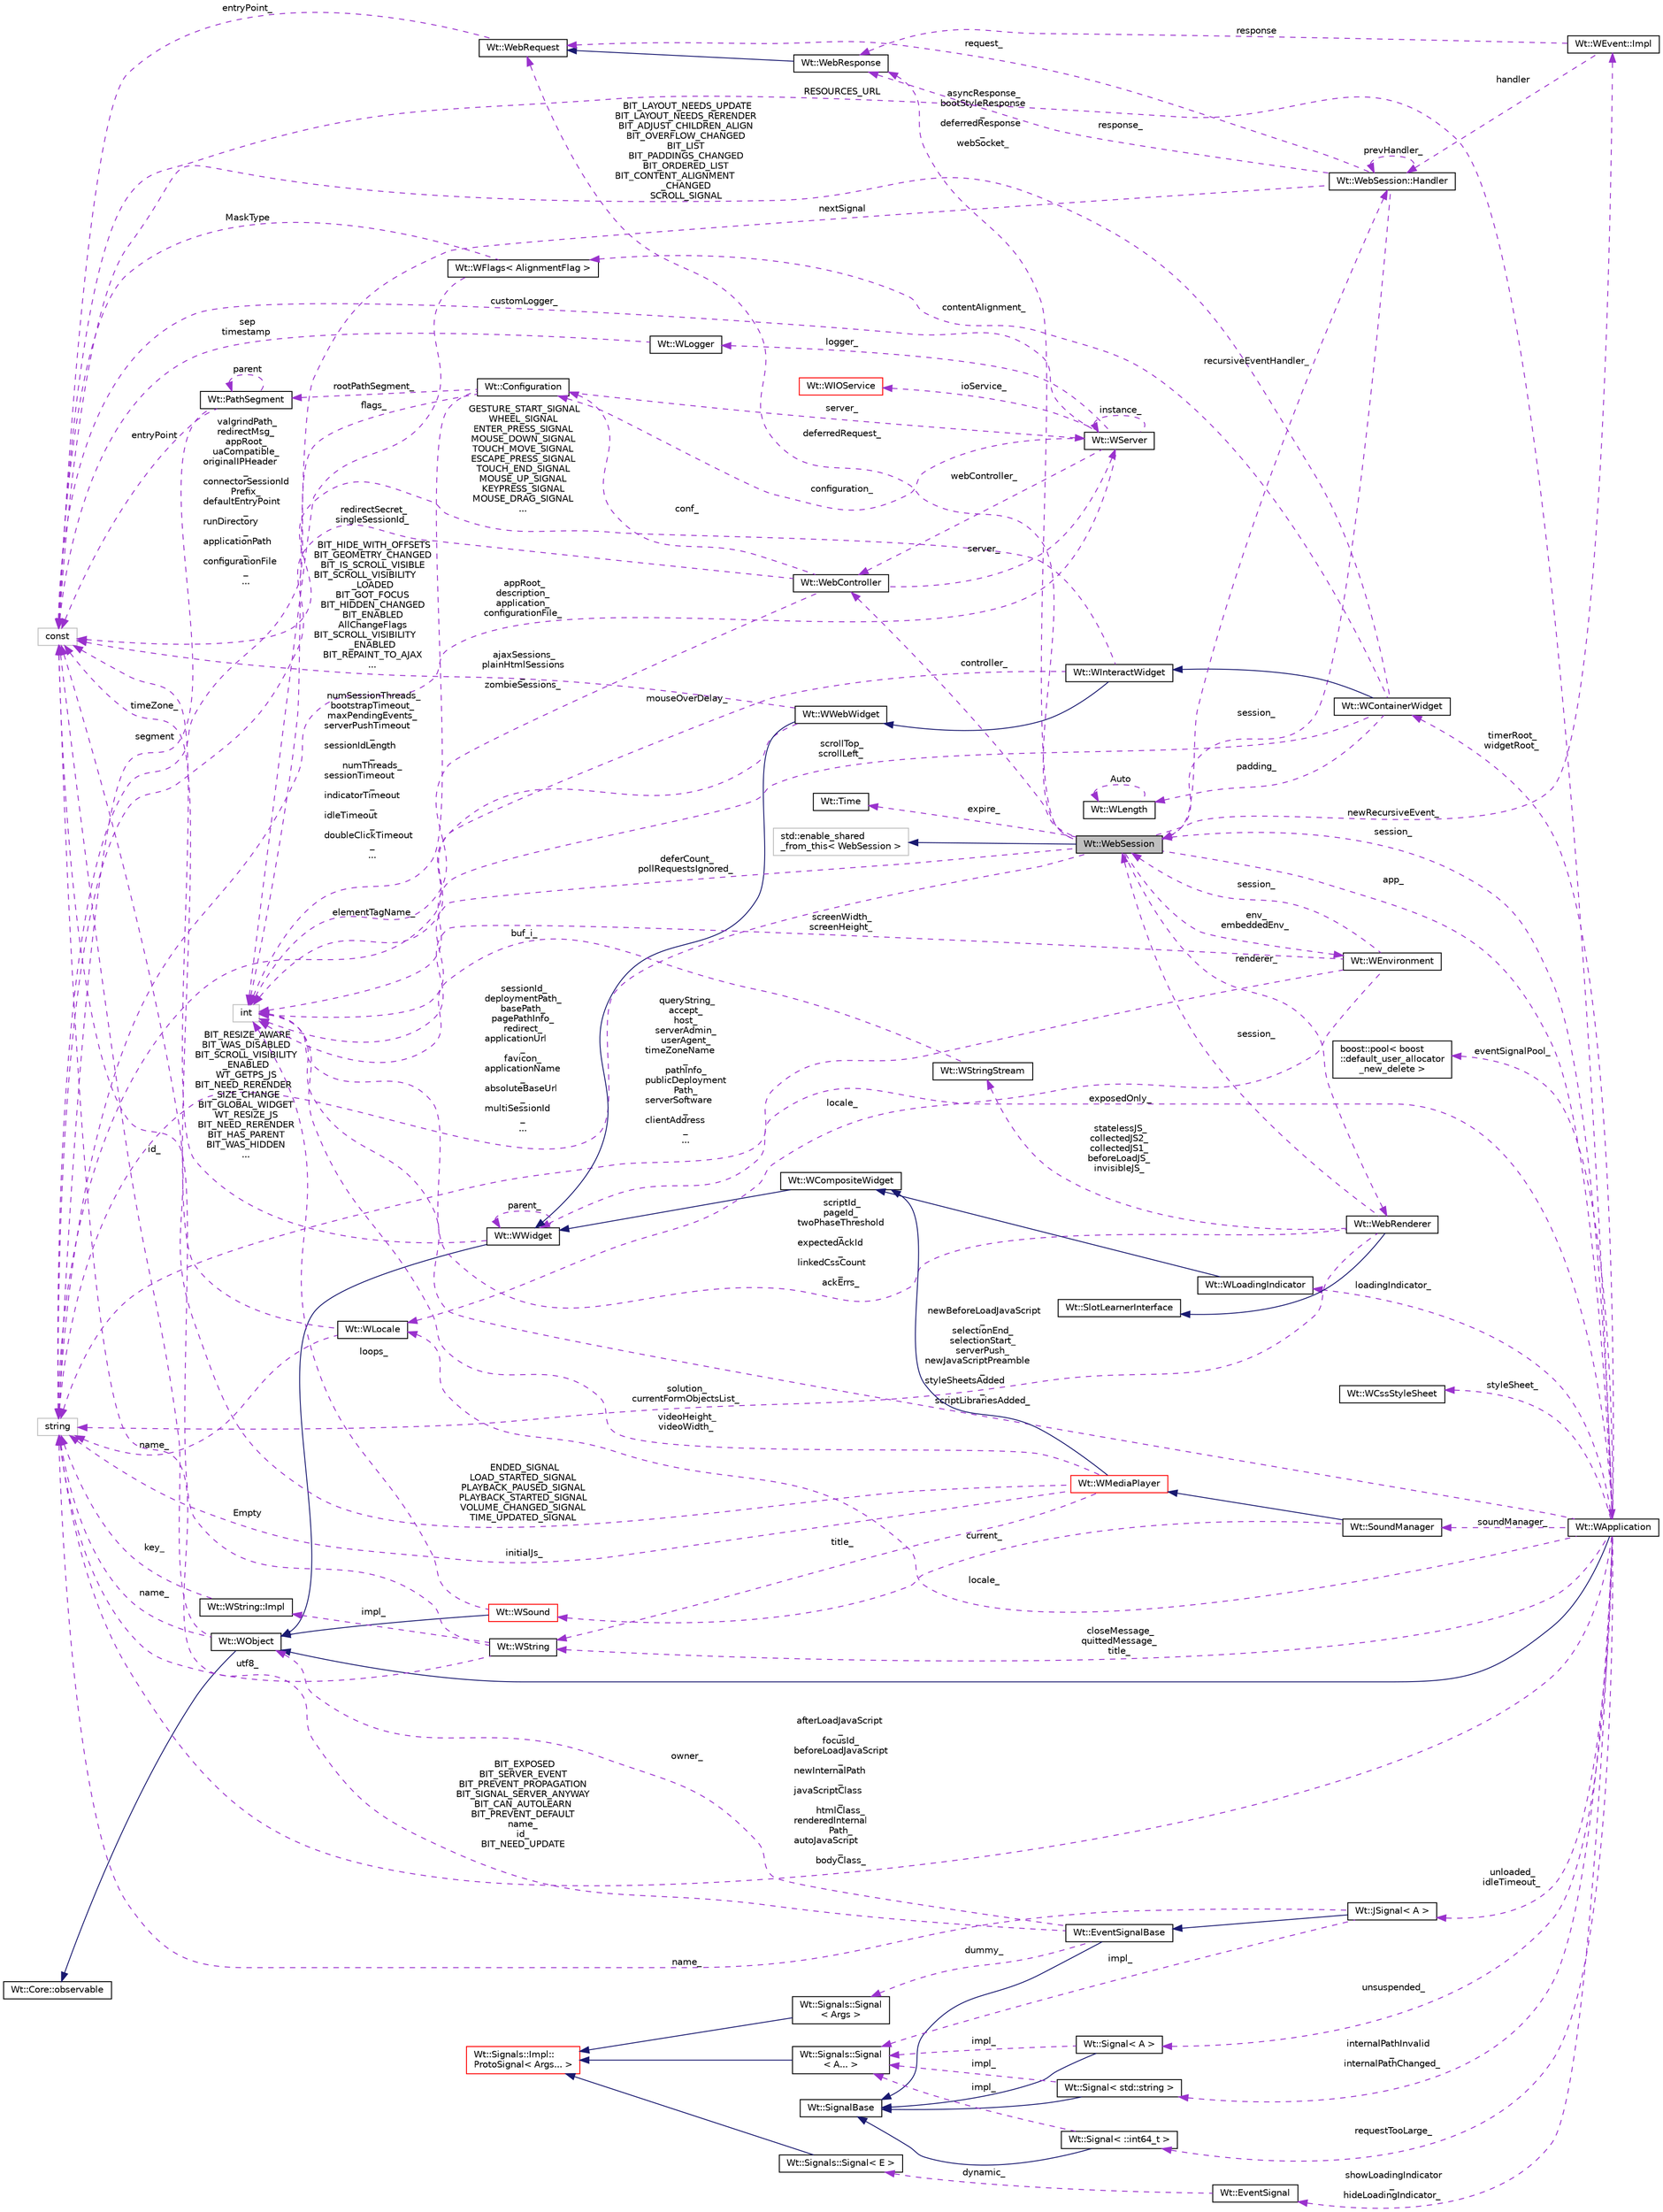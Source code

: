 digraph "Wt::WebSession"
{
 // LATEX_PDF_SIZE
  edge [fontname="Helvetica",fontsize="10",labelfontname="Helvetica",labelfontsize="10"];
  node [fontname="Helvetica",fontsize="10",shape=record];
  rankdir="LR";
  Node1 [label="Wt::WebSession",height=0.2,width=0.4,color="black", fillcolor="grey75", style="filled", fontcolor="black",tooltip=" "];
  Node2 -> Node1 [dir="back",color="midnightblue",fontsize="10",style="solid",fontname="Helvetica"];
  Node2 [label="std::enable_shared\l_from_this\< WebSession \>",height=0.2,width=0.4,color="grey75", fillcolor="white", style="filled",tooltip=" "];
  Node3 -> Node1 [dir="back",color="darkorchid3",fontsize="10",style="dashed",label=" app_" ,fontname="Helvetica"];
  Node3 [label="Wt::WApplication",height=0.2,width=0.4,color="black", fillcolor="white", style="filled",URL="$classWt_1_1WApplication.html",tooltip="Represents an application instance for a single session."];
  Node4 -> Node3 [dir="back",color="midnightblue",fontsize="10",style="solid",fontname="Helvetica"];
  Node4 [label="Wt::WObject",height=0.2,width=0.4,color="black", fillcolor="white", style="filled",URL="$classWt_1_1WObject.html",tooltip="A base class for objects that participate in the signal/slot system."];
  Node5 -> Node4 [dir="back",color="midnightblue",fontsize="10",style="solid",fontname="Helvetica"];
  Node5 [label="Wt::Core::observable",height=0.2,width=0.4,color="black", fillcolor="white", style="filled",URL="$classWt_1_1Core_1_1observable.html",tooltip="A base class for objects whose life-time can be tracked."];
  Node6 -> Node4 [dir="back",color="darkorchid3",fontsize="10",style="dashed",label=" name_" ,fontname="Helvetica"];
  Node6 [label="string",height=0.2,width=0.4,color="grey75", fillcolor="white", style="filled",tooltip=" "];
  Node7 -> Node4 [dir="back",color="darkorchid3",fontsize="10",style="dashed",label=" id_" ,fontname="Helvetica"];
  Node7 [label="const",height=0.2,width=0.4,color="grey75", fillcolor="white", style="filled",tooltip=" "];
  Node8 -> Node3 [dir="back",color="darkorchid3",fontsize="10",style="dashed",label=" timerRoot_\nwidgetRoot_" ,fontname="Helvetica"];
  Node8 [label="Wt::WContainerWidget",height=0.2,width=0.4,color="black", fillcolor="white", style="filled",URL="$classWt_1_1WContainerWidget.html",tooltip="A widget that holds and manages child widgets."];
  Node9 -> Node8 [dir="back",color="midnightblue",fontsize="10",style="solid",fontname="Helvetica"];
  Node9 [label="Wt::WInteractWidget",height=0.2,width=0.4,color="black", fillcolor="white", style="filled",URL="$classWt_1_1WInteractWidget.html",tooltip="An abstract widget that can receive user-interface interaction."];
  Node10 -> Node9 [dir="back",color="midnightblue",fontsize="10",style="solid",fontname="Helvetica"];
  Node10 [label="Wt::WWebWidget",height=0.2,width=0.4,color="black", fillcolor="white", style="filled",URL="$classWt_1_1WWebWidget.html",tooltip="A base class for widgets with an HTML counterpart."];
  Node11 -> Node10 [dir="back",color="midnightblue",fontsize="10",style="solid",fontname="Helvetica"];
  Node11 [label="Wt::WWidget",height=0.2,width=0.4,color="black", fillcolor="white", style="filled",URL="$classWt_1_1WWidget.html",tooltip="The abstract base class for a user-interface component."];
  Node4 -> Node11 [dir="back",color="midnightblue",fontsize="10",style="solid",fontname="Helvetica"];
  Node11 -> Node11 [dir="back",color="darkorchid3",fontsize="10",style="dashed",label=" parent_" ,fontname="Helvetica"];
  Node7 -> Node11 [dir="back",color="darkorchid3",fontsize="10",style="dashed",label=" BIT_RESIZE_AWARE\nBIT_WAS_DISABLED\nBIT_SCROLL_VISIBILITY\l_ENABLED\nWT_GETPS_JS\nBIT_NEED_RERENDER\l_SIZE_CHANGE\nBIT_GLOBAL_WIDGET\nWT_RESIZE_JS\nBIT_NEED_RERENDER\nBIT_HAS_PARENT\nBIT_WAS_HIDDEN\n..." ,fontname="Helvetica"];
  Node6 -> Node10 [dir="back",color="darkorchid3",fontsize="10",style="dashed",label=" elementTagName_" ,fontname="Helvetica"];
  Node7 -> Node10 [dir="back",color="darkorchid3",fontsize="10",style="dashed",label=" BIT_HIDE_WITH_OFFSETS\nBIT_GEOMETRY_CHANGED\nBIT_IS_SCROLL_VISIBLE\nBIT_SCROLL_VISIBILITY\l_LOADED\nBIT_GOT_FOCUS\nBIT_HIDDEN_CHANGED\nBIT_ENABLED\nAllChangeFlags\nBIT_SCROLL_VISIBILITY\l_ENABLED\nBIT_REPAINT_TO_AJAX\n..." ,fontname="Helvetica"];
  Node12 -> Node9 [dir="back",color="darkorchid3",fontsize="10",style="dashed",label=" mouseOverDelay_" ,fontname="Helvetica"];
  Node12 [label="int",height=0.2,width=0.4,color="grey75", fillcolor="white", style="filled",tooltip=" "];
  Node7 -> Node9 [dir="back",color="darkorchid3",fontsize="10",style="dashed",label=" GESTURE_START_SIGNAL\nWHEEL_SIGNAL\nENTER_PRESS_SIGNAL\nMOUSE_DOWN_SIGNAL\nTOUCH_MOVE_SIGNAL\nESCAPE_PRESS_SIGNAL\nTOUCH_END_SIGNAL\nMOUSE_UP_SIGNAL\nKEYPRESS_SIGNAL\nMOUSE_DRAG_SIGNAL\n..." ,fontname="Helvetica"];
  Node12 -> Node8 [dir="back",color="darkorchid3",fontsize="10",style="dashed",label=" scrollTop_\nscrollLeft_" ,fontname="Helvetica"];
  Node13 -> Node8 [dir="back",color="darkorchid3",fontsize="10",style="dashed",label=" contentAlignment_" ,fontname="Helvetica"];
  Node13 [label="Wt::WFlags\< AlignmentFlag \>",height=0.2,width=0.4,color="black", fillcolor="white", style="filled",URL="$classWt_1_1WFlags.html",tooltip=" "];
  Node12 -> Node13 [dir="back",color="darkorchid3",fontsize="10",style="dashed",label=" flags_" ,fontname="Helvetica"];
  Node7 -> Node13 [dir="back",color="darkorchid3",fontsize="10",style="dashed",label=" MaskType" ,fontname="Helvetica"];
  Node14 -> Node8 [dir="back",color="darkorchid3",fontsize="10",style="dashed",label=" padding_" ,fontname="Helvetica"];
  Node14 [label="Wt::WLength",height=0.2,width=0.4,color="black", fillcolor="white", style="filled",URL="$classWt_1_1WLength.html",tooltip="A value class that describes a CSS length."];
  Node14 -> Node14 [dir="back",color="darkorchid3",fontsize="10",style="dashed",label=" Auto" ,fontname="Helvetica"];
  Node7 -> Node8 [dir="back",color="darkorchid3",fontsize="10",style="dashed",label=" BIT_LAYOUT_NEEDS_UPDATE\nBIT_LAYOUT_NEEDS_RERENDER\nBIT_ADJUST_CHILDREN_ALIGN\nBIT_OVERFLOW_CHANGED\nBIT_LIST\nBIT_PADDINGS_CHANGED\nBIT_ORDERED_LIST\nBIT_CONTENT_ALIGNMENT\l_CHANGED\nSCROLL_SIGNAL" ,fontname="Helvetica"];
  Node15 -> Node3 [dir="back",color="darkorchid3",fontsize="10",style="dashed",label=" unsuspended_" ,fontname="Helvetica"];
  Node15 [label="Wt::Signal\< A \>",height=0.2,width=0.4,color="black", fillcolor="white", style="filled",URL="$classWt_1_1Signal.html",tooltip="A signal that propagates events to listeners."];
  Node16 -> Node15 [dir="back",color="midnightblue",fontsize="10",style="solid",fontname="Helvetica"];
  Node16 [label="Wt::SignalBase",height=0.2,width=0.4,color="black", fillcolor="white", style="filled",URL="$classWt_1_1SignalBase.html",tooltip="Abstract base class of a signal."];
  Node17 -> Node15 [dir="back",color="darkorchid3",fontsize="10",style="dashed",label=" impl_" ,fontname="Helvetica"];
  Node17 [label="Wt::Signals::Signal\l\< A... \>",height=0.2,width=0.4,color="black", fillcolor="white", style="filled",URL="$structWt_1_1Signals_1_1Signal.html",tooltip=" "];
  Node18 -> Node17 [dir="back",color="midnightblue",fontsize="10",style="solid",fontname="Helvetica"];
  Node18 [label="Wt::Signals::Impl::\lProtoSignal\< Args... \>",height=0.2,width=0.4,color="red", fillcolor="white", style="filled",URL="$classWt_1_1Signals_1_1Impl_1_1ProtoSignal.html",tooltip=" "];
  Node1 -> Node3 [dir="back",color="darkorchid3",fontsize="10",style="dashed",label=" session_" ,fontname="Helvetica"];
  Node24 -> Node3 [dir="back",color="darkorchid3",fontsize="10",style="dashed",label=" closeMessage_\nquittedMessage_\ntitle_" ,fontname="Helvetica"];
  Node24 [label="Wt::WString",height=0.2,width=0.4,color="black", fillcolor="white", style="filled",URL="$classWt_1_1WString.html",tooltip="A value class which describes a locale-aware unicode string."];
  Node25 -> Node24 [dir="back",color="darkorchid3",fontsize="10",style="dashed",label=" impl_" ,fontname="Helvetica"];
  Node25 [label="Wt::WString::Impl",height=0.2,width=0.4,color="black", fillcolor="white", style="filled",URL="$structWt_1_1WString_1_1Impl.html",tooltip=" "];
  Node6 -> Node25 [dir="back",color="darkorchid3",fontsize="10",style="dashed",label=" key_" ,fontname="Helvetica"];
  Node6 -> Node24 [dir="back",color="darkorchid3",fontsize="10",style="dashed",label=" utf8_" ,fontname="Helvetica"];
  Node7 -> Node24 [dir="back",color="darkorchid3",fontsize="10",style="dashed",label=" Empty" ,fontname="Helvetica"];
  Node26 -> Node3 [dir="back",color="darkorchid3",fontsize="10",style="dashed",label=" showLoadingIndicator\l_\nhideLoadingIndicator_" ,fontname="Helvetica"];
  Node26 [label="Wt::EventSignal",height=0.2,width=0.4,color="black", fillcolor="white", style="filled",URL="$classWt_1_1EventSignal.html",tooltip="A signal that conveys user-interface events."];
  Node27 -> Node26 [dir="back",color="darkorchid3",fontsize="10",style="dashed",label=" dynamic_" ,fontname="Helvetica"];
  Node27 [label="Wt::Signals::Signal\< E \>",height=0.2,width=0.4,color="black", fillcolor="white", style="filled",URL="$structWt_1_1Signals_1_1Signal.html",tooltip=" "];
  Node18 -> Node27 [dir="back",color="midnightblue",fontsize="10",style="solid",fontname="Helvetica"];
  Node28 -> Node3 [dir="back",color="darkorchid3",fontsize="10",style="dashed",label=" eventSignalPool_" ,fontname="Helvetica"];
  Node28 [label="boost::pool\< boost\l::default_user_allocator\l_new_delete \>",height=0.2,width=0.4,color="black", fillcolor="white", style="filled",URL="$classboost_1_1pool.html",tooltip=" "];
  Node29 -> Node3 [dir="back",color="darkorchid3",fontsize="10",style="dashed",label=" locale_" ,fontname="Helvetica"];
  Node29 [label="Wt::WLocale",height=0.2,width=0.4,color="black", fillcolor="white", style="filled",URL="$classWt_1_1WLocale.html",tooltip="A locale."];
  Node6 -> Node29 [dir="back",color="darkorchid3",fontsize="10",style="dashed",label=" name_" ,fontname="Helvetica"];
  Node7 -> Node29 [dir="back",color="darkorchid3",fontsize="10",style="dashed",label=" timeZone_" ,fontname="Helvetica"];
  Node30 -> Node3 [dir="back",color="darkorchid3",fontsize="10",style="dashed",label=" unloaded_\nidleTimeout_" ,fontname="Helvetica"];
  Node30 [label="Wt::JSignal\< A \>",height=0.2,width=0.4,color="black", fillcolor="white", style="filled",URL="$classWt_1_1JSignal.html",tooltip="A signal to relay JavaScript to C++ calls."];
  Node31 -> Node30 [dir="back",color="midnightblue",fontsize="10",style="solid",fontname="Helvetica"];
  Node31 [label="Wt::EventSignalBase",height=0.2,width=0.4,color="black", fillcolor="white", style="filled",URL="$classWt_1_1EventSignalBase.html",tooltip="Abstract base class of an event signal."];
  Node16 -> Node31 [dir="back",color="midnightblue",fontsize="10",style="solid",fontname="Helvetica"];
  Node4 -> Node31 [dir="back",color="darkorchid3",fontsize="10",style="dashed",label=" owner_" ,fontname="Helvetica"];
  Node32 -> Node31 [dir="back",color="darkorchid3",fontsize="10",style="dashed",label=" dummy_" ,fontname="Helvetica"];
  Node32 [label="Wt::Signals::Signal\l\< Args \>",height=0.2,width=0.4,color="black", fillcolor="white", style="filled",URL="$structWt_1_1Signals_1_1Signal.html",tooltip=" "];
  Node18 -> Node32 [dir="back",color="midnightblue",fontsize="10",style="solid",fontname="Helvetica"];
  Node7 -> Node31 [dir="back",color="darkorchid3",fontsize="10",style="dashed",label=" BIT_EXPOSED\nBIT_SERVER_EVENT\nBIT_PREVENT_PROPAGATION\nBIT_SIGNAL_SERVER_ANYWAY\nBIT_CAN_AUTOLEARN\nBIT_PREVENT_DEFAULT\nname_\nid_\nBIT_NEED_UPDATE" ,fontname="Helvetica"];
  Node6 -> Node30 [dir="back",color="darkorchid3",fontsize="10",style="dashed",label=" name_" ,fontname="Helvetica"];
  Node17 -> Node30 [dir="back",color="darkorchid3",fontsize="10",style="dashed",label=" impl_" ,fontname="Helvetica"];
  Node33 -> Node3 [dir="back",color="darkorchid3",fontsize="10",style="dashed",label=" loadingIndicator_" ,fontname="Helvetica"];
  Node33 [label="Wt::WLoadingIndicator",height=0.2,width=0.4,color="black", fillcolor="white", style="filled",URL="$classWt_1_1WLoadingIndicator.html",tooltip="An abstract interface for a loading indicator."];
  Node34 -> Node33 [dir="back",color="midnightblue",fontsize="10",style="solid",fontname="Helvetica"];
  Node34 [label="Wt::WCompositeWidget",height=0.2,width=0.4,color="black", fillcolor="white", style="filled",URL="$classWt_1_1WCompositeWidget.html",tooltip="A widget that hides the implementation of composite widgets."];
  Node11 -> Node34 [dir="back",color="midnightblue",fontsize="10",style="solid",fontname="Helvetica"];
  Node35 -> Node3 [dir="back",color="darkorchid3",fontsize="10",style="dashed",label=" styleSheet_" ,fontname="Helvetica"];
  Node35 [label="Wt::WCssStyleSheet",height=0.2,width=0.4,color="black", fillcolor="white", style="filled",URL="$classWt_1_1WCssStyleSheet.html",tooltip="A CSS style sheet."];
  Node36 -> Node3 [dir="back",color="darkorchid3",fontsize="10",style="dashed",label=" internalPathInvalid\l_\ninternalPathChanged_" ,fontname="Helvetica"];
  Node36 [label="Wt::Signal\< std::string \>",height=0.2,width=0.4,color="black", fillcolor="white", style="filled",URL="$classWt_1_1Signal.html",tooltip=" "];
  Node16 -> Node36 [dir="back",color="midnightblue",fontsize="10",style="solid",fontname="Helvetica"];
  Node17 -> Node36 [dir="back",color="darkorchid3",fontsize="10",style="dashed",label=" impl_" ,fontname="Helvetica"];
  Node37 -> Node3 [dir="back",color="darkorchid3",fontsize="10",style="dashed",label=" requestTooLarge_" ,fontname="Helvetica"];
  Node37 [label="Wt::Signal\< ::int64_t \>",height=0.2,width=0.4,color="black", fillcolor="white", style="filled",URL="$classWt_1_1Signal.html",tooltip=" "];
  Node16 -> Node37 [dir="back",color="midnightblue",fontsize="10",style="solid",fontname="Helvetica"];
  Node17 -> Node37 [dir="back",color="darkorchid3",fontsize="10",style="dashed",label=" impl_" ,fontname="Helvetica"];
  Node12 -> Node3 [dir="back",color="darkorchid3",fontsize="10",style="dashed",label=" newBeforeLoadJavaScript\l_\nselectionEnd_\nselectionStart_\nserverPush_\nnewJavaScriptPreamble\l_\nstyleSheetsAdded\l_\nscriptLibrariesAdded_" ,fontname="Helvetica"];
  Node38 -> Node3 [dir="back",color="darkorchid3",fontsize="10",style="dashed",label=" soundManager_" ,fontname="Helvetica"];
  Node38 [label="Wt::SoundManager",height=0.2,width=0.4,color="black", fillcolor="white", style="filled",URL="$classWt_1_1SoundManager.html",tooltip=" "];
  Node39 -> Node38 [dir="back",color="midnightblue",fontsize="10",style="solid",fontname="Helvetica"];
  Node39 [label="Wt::WMediaPlayer",height=0.2,width=0.4,color="red", fillcolor="white", style="filled",URL="$classWt_1_1WMediaPlayer.html",tooltip="A media player."];
  Node34 -> Node39 [dir="back",color="midnightblue",fontsize="10",style="solid",fontname="Helvetica"];
  Node24 -> Node39 [dir="back",color="darkorchid3",fontsize="10",style="dashed",label=" title_" ,fontname="Helvetica"];
  Node12 -> Node39 [dir="back",color="darkorchid3",fontsize="10",style="dashed",label=" videoHeight_\nvideoWidth_" ,fontname="Helvetica"];
  Node6 -> Node39 [dir="back",color="darkorchid3",fontsize="10",style="dashed",label=" initialJs_" ,fontname="Helvetica"];
  Node7 -> Node39 [dir="back",color="darkorchid3",fontsize="10",style="dashed",label=" ENDED_SIGNAL\nLOAD_STARTED_SIGNAL\nPLAYBACK_PAUSED_SIGNAL\nPLAYBACK_STARTED_SIGNAL\nVOLUME_CHANGED_SIGNAL\nTIME_UPDATED_SIGNAL" ,fontname="Helvetica"];
  Node47 -> Node38 [dir="back",color="darkorchid3",fontsize="10",style="dashed",label=" current_" ,fontname="Helvetica"];
  Node47 [label="Wt::WSound",height=0.2,width=0.4,color="red", fillcolor="white", style="filled",URL="$classWt_1_1WSound.html",tooltip="A value class to play a sound effect."];
  Node4 -> Node47 [dir="back",color="midnightblue",fontsize="10",style="solid",fontname="Helvetica"];
  Node12 -> Node47 [dir="back",color="darkorchid3",fontsize="10",style="dashed",label=" loops_" ,fontname="Helvetica"];
  Node11 -> Node3 [dir="back",color="darkorchid3",fontsize="10",style="dashed",label=" exposedOnly_" ,fontname="Helvetica"];
  Node6 -> Node3 [dir="back",color="darkorchid3",fontsize="10",style="dashed",label=" afterLoadJavaScript\l_\nfocusId_\nbeforeLoadJavaScript\l_\nnewInternalPath\l_\njavaScriptClass\l_\nhtmlClass_\nrenderedInternal\lPath_\nautoJavaScript\l_\nbodyClass_" ,fontname="Helvetica"];
  Node7 -> Node3 [dir="back",color="darkorchid3",fontsize="10",style="dashed",label=" RESOURCES_URL" ,fontname="Helvetica"];
  Node49 -> Node1 [dir="back",color="darkorchid3",fontsize="10",style="dashed",label=" env_\nembeddedEnv_" ,fontname="Helvetica"];
  Node49 [label="Wt::WEnvironment",height=0.2,width=0.4,color="black", fillcolor="white", style="filled",URL="$classWt_1_1WEnvironment.html",tooltip="A class that captures information on the application environment."];
  Node1 -> Node49 [dir="back",color="darkorchid3",fontsize="10",style="dashed",label=" session_" ,fontname="Helvetica"];
  Node29 -> Node49 [dir="back",color="darkorchid3",fontsize="10",style="dashed",label=" locale_" ,fontname="Helvetica"];
  Node12 -> Node49 [dir="back",color="darkorchid3",fontsize="10",style="dashed",label=" screenWidth_\nscreenHeight_" ,fontname="Helvetica"];
  Node6 -> Node49 [dir="back",color="darkorchid3",fontsize="10",style="dashed",label=" queryString_\naccept_\nhost_\nserverAdmin_\nuserAgent_\ntimeZoneName\l_\npathInfo_\npublicDeployment\lPath_\nserverSoftware\l_\nclientAddress\l_\n..." ,fontname="Helvetica"];
  Node50 -> Node1 [dir="back",color="darkorchid3",fontsize="10",style="dashed",label=" deferredRequest_" ,fontname="Helvetica"];
  Node50 [label="Wt::WebRequest",height=0.2,width=0.4,color="black", fillcolor="white", style="filled",URL="$classWt_1_1WebRequest.html",tooltip=" "];
  Node7 -> Node50 [dir="back",color="darkorchid3",fontsize="10",style="dashed",label=" entryPoint_" ,fontname="Helvetica"];
  Node51 -> Node1 [dir="back",color="darkorchid3",fontsize="10",style="dashed",label=" renderer_" ,fontname="Helvetica"];
  Node51 [label="Wt::WebRenderer",height=0.2,width=0.4,color="black", fillcolor="white", style="filled",URL="$classWt_1_1WebRenderer.html",tooltip=" "];
  Node52 -> Node51 [dir="back",color="midnightblue",fontsize="10",style="solid",fontname="Helvetica"];
  Node52 [label="Wt::SlotLearnerInterface",height=0.2,width=0.4,color="black", fillcolor="white", style="filled",URL="$classWt_1_1SlotLearnerInterface.html",tooltip=" "];
  Node1 -> Node51 [dir="back",color="darkorchid3",fontsize="10",style="dashed",label=" session_" ,fontname="Helvetica"];
  Node12 -> Node51 [dir="back",color="darkorchid3",fontsize="10",style="dashed",label=" scriptId_\npageId_\ntwoPhaseThreshold\l_\nexpectedAckId\l_\nlinkedCssCount\l_\nackErrs_" ,fontname="Helvetica"];
  Node6 -> Node51 [dir="back",color="darkorchid3",fontsize="10",style="dashed",label=" solution_\ncurrentFormObjectsList_" ,fontname="Helvetica"];
  Node53 -> Node51 [dir="back",color="darkorchid3",fontsize="10",style="dashed",label=" statelessJS_\ncollectedJS2_\ncollectedJS1_\nbeforeLoadJS_\ninvisibleJS_" ,fontname="Helvetica"];
  Node53 [label="Wt::WStringStream",height=0.2,width=0.4,color="black", fillcolor="white", style="filled",URL="$classWt_1_1WStringStream.html",tooltip=" "];
  Node12 -> Node53 [dir="back",color="darkorchid3",fontsize="10",style="dashed",label=" buf_i_" ,fontname="Helvetica"];
  Node54 -> Node1 [dir="back",color="darkorchid3",fontsize="10",style="dashed",label=" newRecursiveEvent_" ,fontname="Helvetica"];
  Node54 [label="Wt::WEvent::Impl",height=0.2,width=0.4,color="black", fillcolor="white", style="filled",URL="$structWt_1_1WEvent_1_1Impl.html",tooltip=" "];
  Node55 -> Node54 [dir="back",color="darkorchid3",fontsize="10",style="dashed",label=" response" ,fontname="Helvetica"];
  Node55 [label="Wt::WebResponse",height=0.2,width=0.4,color="black", fillcolor="white", style="filled",URL="$classWt_1_1WebResponse.html",tooltip=" "];
  Node50 -> Node55 [dir="back",color="midnightblue",fontsize="10",style="solid",fontname="Helvetica"];
  Node56 -> Node54 [dir="back",color="darkorchid3",fontsize="10",style="dashed",label=" handler" ,fontname="Helvetica"];
  Node56 [label="Wt::WebSession::Handler",height=0.2,width=0.4,color="black", fillcolor="white", style="filled",URL="$classWt_1_1WebSession_1_1Handler.html",tooltip=" "];
  Node50 -> Node56 [dir="back",color="darkorchid3",fontsize="10",style="dashed",label=" request_" ,fontname="Helvetica"];
  Node1 -> Node56 [dir="back",color="darkorchid3",fontsize="10",style="dashed",label=" session_" ,fontname="Helvetica"];
  Node55 -> Node56 [dir="back",color="darkorchid3",fontsize="10",style="dashed",label=" response_" ,fontname="Helvetica"];
  Node12 -> Node56 [dir="back",color="darkorchid3",fontsize="10",style="dashed",label=" nextSignal" ,fontname="Helvetica"];
  Node56 -> Node56 [dir="back",color="darkorchid3",fontsize="10",style="dashed",label=" prevHandler_" ,fontname="Helvetica"];
  Node57 -> Node1 [dir="back",color="darkorchid3",fontsize="10",style="dashed",label=" expire_" ,fontname="Helvetica"];
  Node57 [label="Wt::Time",height=0.2,width=0.4,color="black", fillcolor="white", style="filled",URL="$classWt_1_1Time.html",tooltip=" "];
  Node58 -> Node1 [dir="back",color="darkorchid3",fontsize="10",style="dashed",label=" controller_" ,fontname="Helvetica"];
  Node58 [label="Wt::WebController",height=0.2,width=0.4,color="black", fillcolor="white", style="filled",URL="$classWt_1_1WebController.html",tooltip=" "];
  Node59 -> Node58 [dir="back",color="darkorchid3",fontsize="10",style="dashed",label=" conf_" ,fontname="Helvetica"];
  Node59 [label="Wt::Configuration",height=0.2,width=0.4,color="black", fillcolor="white", style="filled",URL="$classWt_1_1Configuration.html",tooltip=" "];
  Node60 -> Node59 [dir="back",color="darkorchid3",fontsize="10",style="dashed",label=" rootPathSegment_" ,fontname="Helvetica"];
  Node60 [label="Wt::PathSegment",height=0.2,width=0.4,color="black", fillcolor="white", style="filled",URL="$structWt_1_1PathSegment.html",tooltip=" "];
  Node60 -> Node60 [dir="back",color="darkorchid3",fontsize="10",style="dashed",label=" parent" ,fontname="Helvetica"];
  Node6 -> Node60 [dir="back",color="darkorchid3",fontsize="10",style="dashed",label=" segment" ,fontname="Helvetica"];
  Node7 -> Node60 [dir="back",color="darkorchid3",fontsize="10",style="dashed",label=" entryPoint" ,fontname="Helvetica"];
  Node61 -> Node59 [dir="back",color="darkorchid3",fontsize="10",style="dashed",label=" server_" ,fontname="Helvetica"];
  Node61 [label="Wt::WServer",height=0.2,width=0.4,color="black", fillcolor="white", style="filled",URL="$classWt_1_1WServer.html",tooltip="A class encapsulating a web application server."];
  Node62 -> Node61 [dir="back",color="darkorchid3",fontsize="10",style="dashed",label=" ioService_" ,fontname="Helvetica"];
  Node62 [label="Wt::WIOService",height=0.2,width=0.4,color="red", fillcolor="white", style="filled",URL="$classWt_1_1WIOService.html",tooltip="An I/O service."];
  Node59 -> Node61 [dir="back",color="darkorchid3",fontsize="10",style="dashed",label=" configuration_" ,fontname="Helvetica"];
  Node64 -> Node61 [dir="back",color="darkorchid3",fontsize="10",style="dashed",label=" logger_" ,fontname="Helvetica"];
  Node64 [label="Wt::WLogger",height=0.2,width=0.4,color="black", fillcolor="white", style="filled",URL="$classWt_1_1WLogger.html",tooltip="A simple logging class."];
  Node7 -> Node64 [dir="back",color="darkorchid3",fontsize="10",style="dashed",label=" sep\ntimestamp" ,fontname="Helvetica"];
  Node61 -> Node61 [dir="back",color="darkorchid3",fontsize="10",style="dashed",label=" instance_" ,fontname="Helvetica"];
  Node58 -> Node61 [dir="back",color="darkorchid3",fontsize="10",style="dashed",label=" webController_" ,fontname="Helvetica"];
  Node6 -> Node61 [dir="back",color="darkorchid3",fontsize="10",style="dashed",label=" appRoot_\ndescription_\napplication_\nconfigurationFile_" ,fontname="Helvetica"];
  Node7 -> Node61 [dir="back",color="darkorchid3",fontsize="10",style="dashed",label=" customLogger_" ,fontname="Helvetica"];
  Node12 -> Node59 [dir="back",color="darkorchid3",fontsize="10",style="dashed",label=" numSessionThreads_\nbootstrapTimeout_\nmaxPendingEvents_\nserverPushTimeout\l_\nsessionIdLength\l_\nnumThreads_\nsessionTimeout\l_\nindicatorTimeout\l_\nidleTimeout\l_\ndoubleClickTimeout\l_\n..." ,fontname="Helvetica"];
  Node6 -> Node59 [dir="back",color="darkorchid3",fontsize="10",style="dashed",label=" valgrindPath_\nredirectMsg_\nappRoot_\nuaCompatible_\noriginalIPHeader\l_\nconnectorSessionId\lPrefix_\ndefaultEntryPoint\l_\nrunDirectory\l_\napplicationPath\l_\nconfigurationFile\l_\n..." ,fontname="Helvetica"];
  Node61 -> Node58 [dir="back",color="darkorchid3",fontsize="10",style="dashed",label=" server_" ,fontname="Helvetica"];
  Node12 -> Node58 [dir="back",color="darkorchid3",fontsize="10",style="dashed",label=" ajaxSessions_\nplainHtmlSessions\l_\nzombieSessions_" ,fontname="Helvetica"];
  Node6 -> Node58 [dir="back",color="darkorchid3",fontsize="10",style="dashed",label=" redirectSecret_\nsingleSessionId_" ,fontname="Helvetica"];
  Node55 -> Node1 [dir="back",color="darkorchid3",fontsize="10",style="dashed",label=" asyncResponse_\nbootStyleResponse\l_\ndeferredResponse\l_\nwebSocket_" ,fontname="Helvetica"];
  Node12 -> Node1 [dir="back",color="darkorchid3",fontsize="10",style="dashed",label=" deferCount_\npollRequestsIgnored_" ,fontname="Helvetica"];
  Node6 -> Node1 [dir="back",color="darkorchid3",fontsize="10",style="dashed",label=" sessionId_\ndeploymentPath_\nbasePath_\npagePathInfo_\nredirect_\napplicationUrl\l_\nfavicon_\napplicationName\l_\nabsoluteBaseUrl\l_\nmultiSessionId\l_\n..." ,fontname="Helvetica"];
  Node56 -> Node1 [dir="back",color="darkorchid3",fontsize="10",style="dashed",label=" recursiveEventHandler_" ,fontname="Helvetica"];
}
